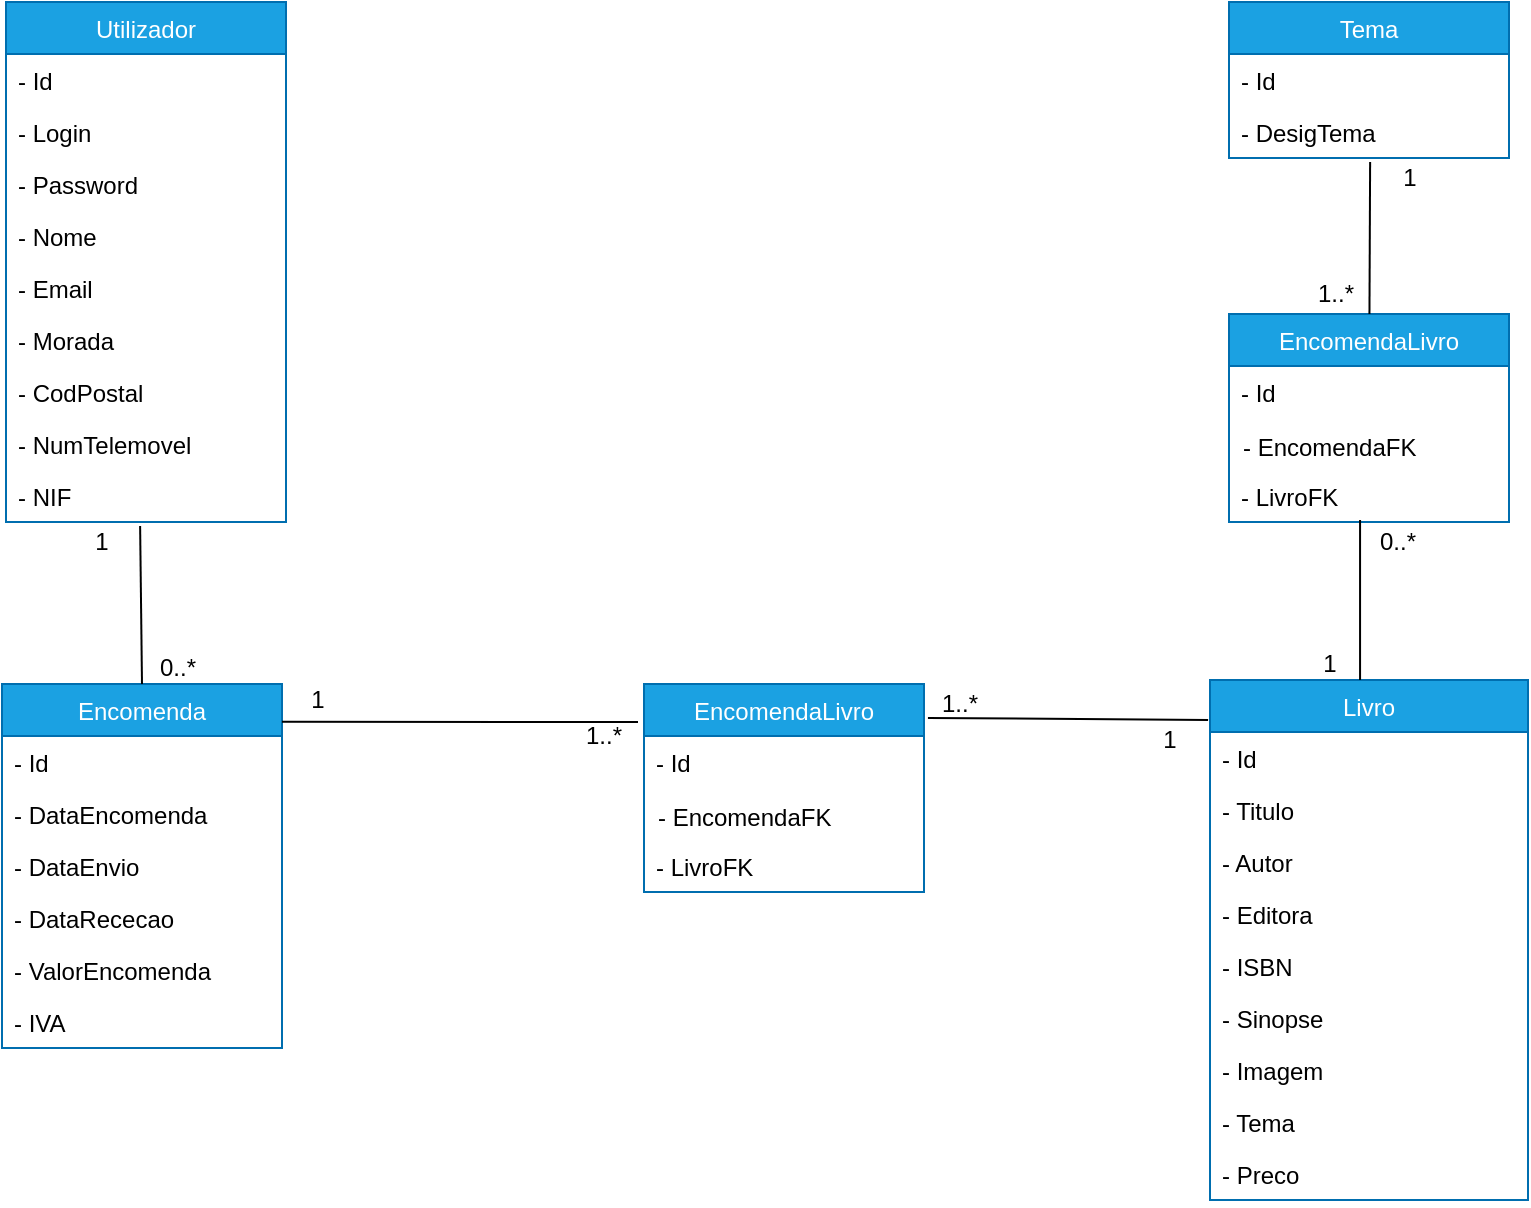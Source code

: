 <mxfile version="18.0.1" type="device"><diagram id="zDk-F_2V4YqX6yLTvhKc" name="Page-1"><mxGraphModel dx="1438" dy="587" grid="0" gridSize="10" guides="1" tooltips="1" connect="1" arrows="1" fold="1" page="0" pageScale="1" pageWidth="827" pageHeight="1169" math="0" shadow="0"><root><mxCell id="0"/><mxCell id="1" parent="0"/><mxCell id="hP2-yp99qrvhSH2kS9-5-1" value="Utilizador" style="swimlane;fontStyle=0;childLayout=stackLayout;horizontal=1;startSize=26;fillColor=#1ba1e2;horizontalStack=0;resizeParent=1;resizeParentMax=0;resizeLast=0;collapsible=1;marginBottom=0;strokeColor=#006EAF;fontColor=#ffffff;" parent="1" vertex="1"><mxGeometry x="-9" y="108" width="140" height="260" as="geometry"><mxRectangle x="7" y="370" width="80" height="26" as="alternateBounds"/></mxGeometry></mxCell><mxCell id="hP2-yp99qrvhSH2kS9-5-2" value="- Id" style="text;strokeColor=none;fillColor=none;align=left;verticalAlign=top;spacingLeft=4;spacingRight=4;overflow=hidden;rotatable=0;points=[[0,0.5],[1,0.5]];portConstraint=eastwest;" parent="hP2-yp99qrvhSH2kS9-5-1" vertex="1"><mxGeometry y="26" width="140" height="26" as="geometry"/></mxCell><mxCell id="hP2-yp99qrvhSH2kS9-5-3" value="- Login" style="text;strokeColor=none;fillColor=none;align=left;verticalAlign=top;spacingLeft=4;spacingRight=4;overflow=hidden;rotatable=0;points=[[0,0.5],[1,0.5]];portConstraint=eastwest;" parent="hP2-yp99qrvhSH2kS9-5-1" vertex="1"><mxGeometry y="52" width="140" height="26" as="geometry"/></mxCell><mxCell id="hP2-yp99qrvhSH2kS9-5-8" value="- Password" style="text;strokeColor=none;fillColor=none;align=left;verticalAlign=top;spacingLeft=4;spacingRight=4;overflow=hidden;rotatable=0;points=[[0,0.5],[1,0.5]];portConstraint=eastwest;" parent="hP2-yp99qrvhSH2kS9-5-1" vertex="1"><mxGeometry y="78" width="140" height="26" as="geometry"/></mxCell><mxCell id="hP2-yp99qrvhSH2kS9-5-6" value="- Nome" style="text;strokeColor=none;fillColor=none;align=left;verticalAlign=top;spacingLeft=4;spacingRight=4;overflow=hidden;rotatable=0;points=[[0,0.5],[1,0.5]];portConstraint=eastwest;" parent="hP2-yp99qrvhSH2kS9-5-1" vertex="1"><mxGeometry y="104" width="140" height="26" as="geometry"/></mxCell><mxCell id="Uoq82RXekrpJduG_FLFx-3" value="- Email" style="text;strokeColor=none;fillColor=none;align=left;verticalAlign=top;spacingLeft=4;spacingRight=4;overflow=hidden;rotatable=0;points=[[0,0.5],[1,0.5]];portConstraint=eastwest;" vertex="1" parent="hP2-yp99qrvhSH2kS9-5-1"><mxGeometry y="130" width="140" height="26" as="geometry"/></mxCell><mxCell id="Uoq82RXekrpJduG_FLFx-4" value="- Morada" style="text;strokeColor=none;fillColor=none;align=left;verticalAlign=top;spacingLeft=4;spacingRight=4;overflow=hidden;rotatable=0;points=[[0,0.5],[1,0.5]];portConstraint=eastwest;" vertex="1" parent="hP2-yp99qrvhSH2kS9-5-1"><mxGeometry y="156" width="140" height="26" as="geometry"/></mxCell><mxCell id="Uoq82RXekrpJduG_FLFx-1" value="- CodPostal" style="text;strokeColor=none;fillColor=none;align=left;verticalAlign=top;spacingLeft=4;spacingRight=4;overflow=hidden;rotatable=0;points=[[0,0.5],[1,0.5]];portConstraint=eastwest;" vertex="1" parent="hP2-yp99qrvhSH2kS9-5-1"><mxGeometry y="182" width="140" height="26" as="geometry"/></mxCell><mxCell id="Uoq82RXekrpJduG_FLFx-5" value="- NumTelemovel" style="text;strokeColor=none;fillColor=none;align=left;verticalAlign=top;spacingLeft=4;spacingRight=4;overflow=hidden;rotatable=0;points=[[0,0.5],[1,0.5]];portConstraint=eastwest;" vertex="1" parent="hP2-yp99qrvhSH2kS9-5-1"><mxGeometry y="208" width="140" height="26" as="geometry"/></mxCell><mxCell id="Uoq82RXekrpJduG_FLFx-2" value="- NIF" style="text;strokeColor=none;fillColor=none;align=left;verticalAlign=top;spacingLeft=4;spacingRight=4;overflow=hidden;rotatable=0;points=[[0,0.5],[1,0.5]];portConstraint=eastwest;" vertex="1" parent="hP2-yp99qrvhSH2kS9-5-1"><mxGeometry y="234" width="140" height="26" as="geometry"/></mxCell><mxCell id="hP2-yp99qrvhSH2kS9-5-9" value="Encomenda" style="swimlane;fontStyle=0;childLayout=stackLayout;horizontal=1;startSize=26;fillColor=#1ba1e2;horizontalStack=0;resizeParent=1;resizeParentMax=0;resizeLast=0;collapsible=1;marginBottom=0;strokeColor=#006EAF;fontColor=#ffffff;" parent="1" vertex="1"><mxGeometry x="-11" y="449" width="140" height="182" as="geometry"><mxRectangle x="391" y="369" width="94" height="26" as="alternateBounds"/></mxGeometry></mxCell><mxCell id="hP2-yp99qrvhSH2kS9-5-10" value="- Id" style="text;strokeColor=none;fillColor=none;align=left;verticalAlign=top;spacingLeft=4;spacingRight=4;overflow=hidden;rotatable=0;points=[[0,0.5],[1,0.5]];portConstraint=eastwest;" parent="hP2-yp99qrvhSH2kS9-5-9" vertex="1"><mxGeometry y="26" width="140" height="26" as="geometry"/></mxCell><mxCell id="hP2-yp99qrvhSH2kS9-5-15" value="- DataEncomenda" style="text;strokeColor=none;fillColor=none;align=left;verticalAlign=top;spacingLeft=4;spacingRight=4;overflow=hidden;rotatable=0;points=[[0,0.5],[1,0.5]];portConstraint=eastwest;" parent="hP2-yp99qrvhSH2kS9-5-9" vertex="1"><mxGeometry y="52" width="140" height="26" as="geometry"/></mxCell><mxCell id="hP2-yp99qrvhSH2kS9-5-16" value="- DataEnvio" style="text;strokeColor=none;fillColor=none;align=left;verticalAlign=top;spacingLeft=4;spacingRight=4;overflow=hidden;rotatable=0;points=[[0,0.5],[1,0.5]];portConstraint=eastwest;" parent="hP2-yp99qrvhSH2kS9-5-9" vertex="1"><mxGeometry y="78" width="140" height="26" as="geometry"/></mxCell><mxCell id="hP2-yp99qrvhSH2kS9-5-13" value="- DataRececao" style="text;strokeColor=none;fillColor=none;align=left;verticalAlign=top;spacingLeft=4;spacingRight=4;overflow=hidden;rotatable=0;points=[[0,0.5],[1,0.5]];portConstraint=eastwest;" parent="hP2-yp99qrvhSH2kS9-5-9" vertex="1"><mxGeometry y="104" width="140" height="26" as="geometry"/></mxCell><mxCell id="hP2-yp99qrvhSH2kS9-5-12" value="- ValorEncomenda" style="text;strokeColor=none;fillColor=none;align=left;verticalAlign=top;spacingLeft=4;spacingRight=4;overflow=hidden;rotatable=0;points=[[0,0.5],[1,0.5]];portConstraint=eastwest;" parent="hP2-yp99qrvhSH2kS9-5-9" vertex="1"><mxGeometry y="130" width="140" height="26" as="geometry"/></mxCell><mxCell id="r-hokQuebpP4yzt-8KkG-1" value="- IVA" style="text;strokeColor=none;fillColor=none;align=left;verticalAlign=top;spacingLeft=4;spacingRight=4;overflow=hidden;rotatable=0;points=[[0,0.5],[1,0.5]];portConstraint=eastwest;" parent="hP2-yp99qrvhSH2kS9-5-9" vertex="1"><mxGeometry y="156" width="140" height="26" as="geometry"/></mxCell><mxCell id="hP2-yp99qrvhSH2kS9-5-19" value="Tema" style="swimlane;fontStyle=0;childLayout=stackLayout;horizontal=1;startSize=26;fillColor=#1ba1e2;horizontalStack=0;resizeParent=1;resizeParentMax=0;resizeLast=0;collapsible=1;marginBottom=0;strokeColor=#006EAF;fontColor=#ffffff;" parent="1" vertex="1"><mxGeometry x="602.5" y="108" width="140" height="78" as="geometry"><mxRectangle x="391" y="103" width="72" height="26" as="alternateBounds"/></mxGeometry></mxCell><mxCell id="hP2-yp99qrvhSH2kS9-5-20" value="- Id" style="text;strokeColor=none;fillColor=none;align=left;verticalAlign=top;spacingLeft=4;spacingRight=4;overflow=hidden;rotatable=0;points=[[0,0.5],[1,0.5]];portConstraint=eastwest;" parent="hP2-yp99qrvhSH2kS9-5-19" vertex="1"><mxGeometry y="26" width="140" height="26" as="geometry"/></mxCell><mxCell id="8JEyKJmxKe92wtgYzRhm-19" value="- DesigTema" style="text;strokeColor=none;fillColor=none;align=left;verticalAlign=top;spacingLeft=4;spacingRight=4;overflow=hidden;rotatable=0;points=[[0,0.5],[1,0.5]];portConstraint=eastwest;" parent="hP2-yp99qrvhSH2kS9-5-19" vertex="1"><mxGeometry y="52" width="140" height="26" as="geometry"/></mxCell><mxCell id="hP2-yp99qrvhSH2kS9-5-29" value="Livro" style="swimlane;fontStyle=0;childLayout=stackLayout;horizontal=1;startSize=26;fillColor=#1ba1e2;horizontalStack=0;resizeParent=1;resizeParentMax=0;resizeLast=0;collapsible=1;marginBottom=0;strokeColor=#006EAF;fontColor=#ffffff;" parent="1" vertex="1"><mxGeometry x="593" y="447" width="159" height="260" as="geometry"><mxRectangle x="745.5" y="103" width="106" height="26" as="alternateBounds"/></mxGeometry></mxCell><mxCell id="hP2-yp99qrvhSH2kS9-5-30" value="- Id" style="text;strokeColor=none;fillColor=none;align=left;verticalAlign=top;spacingLeft=4;spacingRight=4;overflow=hidden;rotatable=0;points=[[0,0.5],[1,0.5]];portConstraint=eastwest;" parent="hP2-yp99qrvhSH2kS9-5-29" vertex="1"><mxGeometry y="26" width="159" height="26" as="geometry"/></mxCell><mxCell id="Uoq82RXekrpJduG_FLFx-7" value="- Titulo" style="text;strokeColor=none;fillColor=none;align=left;verticalAlign=top;spacingLeft=4;spacingRight=4;overflow=hidden;rotatable=0;points=[[0,0.5],[1,0.5]];portConstraint=eastwest;" vertex="1" parent="hP2-yp99qrvhSH2kS9-5-29"><mxGeometry y="52" width="159" height="26" as="geometry"/></mxCell><mxCell id="hP2-yp99qrvhSH2kS9-5-33" value="- Autor" style="text;strokeColor=none;fillColor=none;align=left;verticalAlign=top;spacingLeft=4;spacingRight=4;overflow=hidden;rotatable=0;points=[[0,0.5],[1,0.5]];portConstraint=eastwest;" parent="hP2-yp99qrvhSH2kS9-5-29" vertex="1"><mxGeometry y="78" width="159" height="26" as="geometry"/></mxCell><mxCell id="Uoq82RXekrpJduG_FLFx-11" value="- Editora" style="text;strokeColor=none;fillColor=none;align=left;verticalAlign=top;spacingLeft=4;spacingRight=4;overflow=hidden;rotatable=0;points=[[0,0.5],[1,0.5]];portConstraint=eastwest;" vertex="1" parent="hP2-yp99qrvhSH2kS9-5-29"><mxGeometry y="104" width="159" height="26" as="geometry"/></mxCell><mxCell id="Uoq82RXekrpJduG_FLFx-9" value="- ISBN" style="text;strokeColor=none;fillColor=none;align=left;verticalAlign=top;spacingLeft=4;spacingRight=4;overflow=hidden;rotatable=0;points=[[0,0.5],[1,0.5]];portConstraint=eastwest;" vertex="1" parent="hP2-yp99qrvhSH2kS9-5-29"><mxGeometry y="130" width="159" height="26" as="geometry"/></mxCell><mxCell id="Uoq82RXekrpJduG_FLFx-10" value="- Sinopse" style="text;strokeColor=none;fillColor=none;align=left;verticalAlign=top;spacingLeft=4;spacingRight=4;overflow=hidden;rotatable=0;points=[[0,0.5],[1,0.5]];portConstraint=eastwest;" vertex="1" parent="hP2-yp99qrvhSH2kS9-5-29"><mxGeometry y="156" width="159" height="26" as="geometry"/></mxCell><mxCell id="Uoq82RXekrpJduG_FLFx-29" value="- Imagem" style="text;strokeColor=none;fillColor=none;align=left;verticalAlign=top;spacingLeft=4;spacingRight=4;overflow=hidden;rotatable=0;points=[[0,0.5],[1,0.5]];portConstraint=eastwest;" vertex="1" parent="hP2-yp99qrvhSH2kS9-5-29"><mxGeometry y="182" width="159" height="26" as="geometry"/></mxCell><mxCell id="Uoq82RXekrpJduG_FLFx-8" value="- Tema" style="text;strokeColor=none;fillColor=none;align=left;verticalAlign=top;spacingLeft=4;spacingRight=4;overflow=hidden;rotatable=0;points=[[0,0.5],[1,0.5]];portConstraint=eastwest;" vertex="1" parent="hP2-yp99qrvhSH2kS9-5-29"><mxGeometry y="208" width="159" height="26" as="geometry"/></mxCell><mxCell id="hP2-yp99qrvhSH2kS9-5-31" value="- Preco" style="text;strokeColor=none;fillColor=none;align=left;verticalAlign=top;spacingLeft=4;spacingRight=4;overflow=hidden;rotatable=0;points=[[0,0.5],[1,0.5]];portConstraint=eastwest;" parent="hP2-yp99qrvhSH2kS9-5-29" vertex="1"><mxGeometry y="234" width="159" height="26" as="geometry"/></mxCell><mxCell id="aIdbIfd8Vr-F2xWibJ8a-1" value="EncomendaLivro" style="swimlane;fontStyle=0;childLayout=stackLayout;horizontal=1;startSize=26;fillColor=#1ba1e2;horizontalStack=0;resizeParent=1;resizeParentMax=0;resizeLast=0;collapsible=1;marginBottom=0;strokeColor=#006EAF;fontColor=#ffffff;" parent="1" vertex="1"><mxGeometry x="310" y="449" width="140" height="104" as="geometry"><mxRectangle x="755" y="393" width="129" height="26" as="alternateBounds"/></mxGeometry></mxCell><mxCell id="aIdbIfd8Vr-F2xWibJ8a-2" value="- Id" style="text;strokeColor=none;fillColor=none;align=left;verticalAlign=top;spacingLeft=4;spacingRight=4;overflow=hidden;rotatable=0;points=[[0,0.5],[1,0.5]];portConstraint=eastwest;" parent="aIdbIfd8Vr-F2xWibJ8a-1" vertex="1"><mxGeometry y="26" width="140" height="26" as="geometry"/></mxCell><mxCell id="aIdbIfd8Vr-F2xWibJ8a-3" value="- EncomendaFK" style="text;strokeColor=none;fillColor=none;align=left;verticalAlign=top;spacingLeft=4;spacingRight=4;overflow=hidden;rotatable=0;points=[[0,0.5],[1,0.5]];portConstraint=eastwest;spacing=3;" parent="aIdbIfd8Vr-F2xWibJ8a-1" vertex="1"><mxGeometry y="52" width="140" height="26" as="geometry"/></mxCell><mxCell id="aIdbIfd8Vr-F2xWibJ8a-4" value="- LivroFK" style="text;strokeColor=none;fillColor=none;align=left;verticalAlign=top;spacingLeft=4;spacingRight=4;overflow=hidden;rotatable=0;points=[[0,0.5],[1,0.5]];portConstraint=eastwest;" parent="aIdbIfd8Vr-F2xWibJ8a-1" vertex="1"><mxGeometry y="78" width="140" height="26" as="geometry"/></mxCell><mxCell id="aIdbIfd8Vr-F2xWibJ8a-8" value="1..*" style="text;html=1;strokeColor=none;fillColor=none;align=center;verticalAlign=middle;whiteSpace=wrap;rounded=0;" parent="1" vertex="1"><mxGeometry x="448" y="449" width="40" height="20" as="geometry"/></mxCell><mxCell id="aIdbIfd8Vr-F2xWibJ8a-9" value="0..*" style="text;html=1;strokeColor=none;fillColor=none;align=center;verticalAlign=middle;whiteSpace=wrap;rounded=0;" parent="1" vertex="1"><mxGeometry x="667" y="368" width="40" height="20" as="geometry"/></mxCell><mxCell id="aIdbIfd8Vr-F2xWibJ8a-12" value="1" style="text;html=1;strokeColor=none;fillColor=none;align=center;verticalAlign=middle;whiteSpace=wrap;rounded=0;" parent="1" vertex="1"><mxGeometry x="127" y="447" width="40" height="20" as="geometry"/></mxCell><mxCell id="aIdbIfd8Vr-F2xWibJ8a-13" value="1" style="text;html=1;strokeColor=none;fillColor=none;align=center;verticalAlign=middle;whiteSpace=wrap;rounded=0;" parent="1" vertex="1"><mxGeometry x="553" y="467" width="40" height="20" as="geometry"/></mxCell><mxCell id="aIdbIfd8Vr-F2xWibJ8a-17" value="0..*" style="text;html=1;strokeColor=none;fillColor=none;align=center;verticalAlign=middle;whiteSpace=wrap;rounded=0;" parent="1" vertex="1"><mxGeometry x="57" y="431" width="40" height="20" as="geometry"/></mxCell><mxCell id="aIdbIfd8Vr-F2xWibJ8a-20" value="1" style="text;html=1;strokeColor=none;fillColor=none;align=center;verticalAlign=middle;whiteSpace=wrap;rounded=0;" parent="1" vertex="1"><mxGeometry x="19" y="368" width="40" height="20" as="geometry"/></mxCell><mxCell id="Uoq82RXekrpJduG_FLFx-12" value="EncomendaLivro" style="swimlane;fontStyle=0;childLayout=stackLayout;horizontal=1;startSize=26;fillColor=#1ba1e2;horizontalStack=0;resizeParent=1;resizeParentMax=0;resizeLast=0;collapsible=1;marginBottom=0;strokeColor=#006EAF;fontColor=#ffffff;" vertex="1" parent="1"><mxGeometry x="602.5" y="264" width="140" height="104" as="geometry"><mxRectangle x="755" y="393" width="129" height="26" as="alternateBounds"/></mxGeometry></mxCell><mxCell id="Uoq82RXekrpJduG_FLFx-13" value="- Id" style="text;strokeColor=none;fillColor=none;align=left;verticalAlign=top;spacingLeft=4;spacingRight=4;overflow=hidden;rotatable=0;points=[[0,0.5],[1,0.5]];portConstraint=eastwest;" vertex="1" parent="Uoq82RXekrpJduG_FLFx-12"><mxGeometry y="26" width="140" height="26" as="geometry"/></mxCell><mxCell id="Uoq82RXekrpJduG_FLFx-14" value="- EncomendaFK" style="text;strokeColor=none;fillColor=none;align=left;verticalAlign=top;spacingLeft=4;spacingRight=4;overflow=hidden;rotatable=0;points=[[0,0.5],[1,0.5]];portConstraint=eastwest;spacing=3;" vertex="1" parent="Uoq82RXekrpJduG_FLFx-12"><mxGeometry y="52" width="140" height="26" as="geometry"/></mxCell><mxCell id="Uoq82RXekrpJduG_FLFx-15" value="- LivroFK" style="text;strokeColor=none;fillColor=none;align=left;verticalAlign=top;spacingLeft=4;spacingRight=4;overflow=hidden;rotatable=0;points=[[0,0.5],[1,0.5]];portConstraint=eastwest;" vertex="1" parent="Uoq82RXekrpJduG_FLFx-12"><mxGeometry y="78" width="140" height="26" as="geometry"/></mxCell><mxCell id="Uoq82RXekrpJduG_FLFx-19" value="" style="endArrow=none;html=1;rounded=0;exitX=0.5;exitY=0;exitDx=0;exitDy=0;entryX=0.479;entryY=1.077;entryDx=0;entryDy=0;entryPerimeter=0;" edge="1" parent="1" source="hP2-yp99qrvhSH2kS9-5-9" target="Uoq82RXekrpJduG_FLFx-2"><mxGeometry width="50" height="50" relative="1" as="geometry"><mxPoint x="391" y="386" as="sourcePoint"/><mxPoint x="441" y="336" as="targetPoint"/></mxGeometry></mxCell><mxCell id="Uoq82RXekrpJduG_FLFx-20" value="" style="endArrow=none;html=1;rounded=0;exitX=1;exitY=0.104;exitDx=0;exitDy=0;exitPerimeter=0;" edge="1" parent="1" source="hP2-yp99qrvhSH2kS9-5-9"><mxGeometry width="50" height="50" relative="1" as="geometry"><mxPoint x="391" y="377" as="sourcePoint"/><mxPoint x="307" y="468" as="targetPoint"/></mxGeometry></mxCell><mxCell id="Uoq82RXekrpJduG_FLFx-21" value="" style="endArrow=none;html=1;rounded=0;entryX=-0.006;entryY=0.077;entryDx=0;entryDy=0;entryPerimeter=0;exitX=1.014;exitY=0.163;exitDx=0;exitDy=0;exitPerimeter=0;" edge="1" parent="1" source="aIdbIfd8Vr-F2xWibJ8a-1" target="hP2-yp99qrvhSH2kS9-5-29"><mxGeometry width="50" height="50" relative="1" as="geometry"><mxPoint x="391" y="377" as="sourcePoint"/><mxPoint x="441" y="327" as="targetPoint"/></mxGeometry></mxCell><mxCell id="Uoq82RXekrpJduG_FLFx-22" value="" style="endArrow=none;html=1;rounded=0;entryX=0.472;entryY=0;entryDx=0;entryDy=0;entryPerimeter=0;exitX=0.468;exitY=0.962;exitDx=0;exitDy=0;exitPerimeter=0;" edge="1" parent="1" source="Uoq82RXekrpJduG_FLFx-15" target="hP2-yp99qrvhSH2kS9-5-29"><mxGeometry width="50" height="50" relative="1" as="geometry"><mxPoint x="391" y="386" as="sourcePoint"/><mxPoint x="441" y="336" as="targetPoint"/></mxGeometry></mxCell><mxCell id="Uoq82RXekrpJduG_FLFx-23" value="" style="endArrow=none;html=1;rounded=0;entryX=0.504;entryY=1.077;entryDx=0;entryDy=0;entryPerimeter=0;" edge="1" parent="1" source="Uoq82RXekrpJduG_FLFx-12" target="8JEyKJmxKe92wtgYzRhm-19"><mxGeometry width="50" height="50" relative="1" as="geometry"><mxPoint x="391" y="386" as="sourcePoint"/><mxPoint x="441" y="336" as="targetPoint"/></mxGeometry></mxCell><mxCell id="Uoq82RXekrpJduG_FLFx-24" value="1..*" style="text;html=1;strokeColor=none;fillColor=none;align=center;verticalAlign=middle;whiteSpace=wrap;rounded=0;" vertex="1" parent="1"><mxGeometry x="270" y="465" width="40" height="20" as="geometry"/></mxCell><mxCell id="Uoq82RXekrpJduG_FLFx-26" value="1" style="text;html=1;strokeColor=none;fillColor=none;align=center;verticalAlign=middle;whiteSpace=wrap;rounded=0;" vertex="1" parent="1"><mxGeometry x="673" y="186" width="40" height="20" as="geometry"/></mxCell><mxCell id="Uoq82RXekrpJduG_FLFx-27" value="1" style="text;html=1;strokeColor=none;fillColor=none;align=center;verticalAlign=middle;whiteSpace=wrap;rounded=0;" vertex="1" parent="1"><mxGeometry x="633" y="429" width="40" height="20" as="geometry"/></mxCell><mxCell id="Uoq82RXekrpJduG_FLFx-28" value="1..*" style="text;html=1;strokeColor=none;fillColor=none;align=center;verticalAlign=middle;whiteSpace=wrap;rounded=0;" vertex="1" parent="1"><mxGeometry x="636" y="244" width="40" height="20" as="geometry"/></mxCell></root></mxGraphModel></diagram></mxfile>